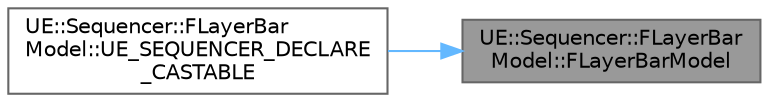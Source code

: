 digraph "UE::Sequencer::FLayerBarModel::FLayerBarModel"
{
 // INTERACTIVE_SVG=YES
 // LATEX_PDF_SIZE
  bgcolor="transparent";
  edge [fontname=Helvetica,fontsize=10,labelfontname=Helvetica,labelfontsize=10];
  node [fontname=Helvetica,fontsize=10,shape=box,height=0.2,width=0.4];
  rankdir="RL";
  Node1 [id="Node000001",label="UE::Sequencer::FLayerBar\lModel::FLayerBarModel",height=0.2,width=0.4,color="gray40", fillcolor="grey60", style="filled", fontcolor="black",tooltip=" "];
  Node1 -> Node2 [id="edge1_Node000001_Node000002",dir="back",color="steelblue1",style="solid",tooltip=" "];
  Node2 [id="Node000002",label="UE::Sequencer::FLayerBar\lModel::UE_SEQUENCER_DECLARE\l_CASTABLE",height=0.2,width=0.4,color="grey40", fillcolor="white", style="filled",URL="$df/d27/classUE_1_1Sequencer_1_1FLayerBarModel.html#aad5c9bbe916c3f8b5d9264abe08ce006",tooltip=" "];
}
